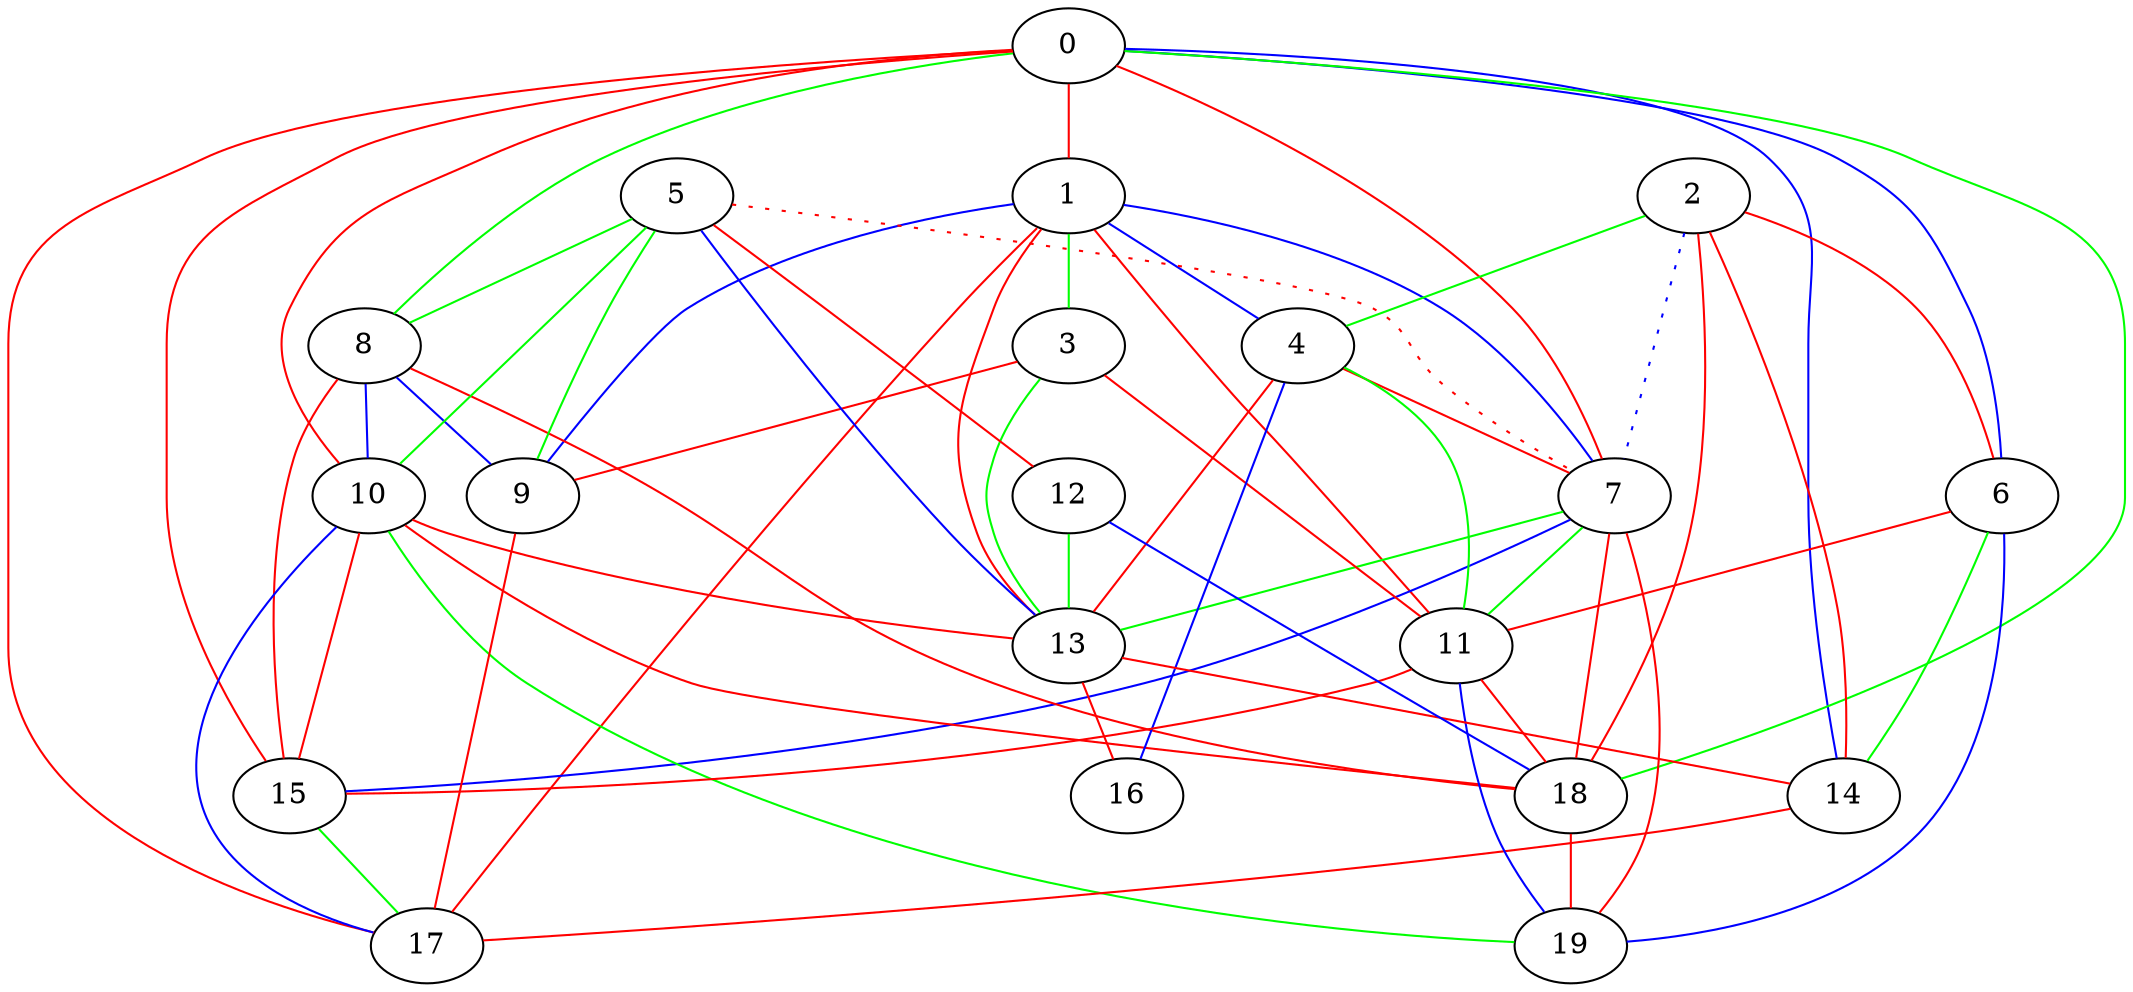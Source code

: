 graph G{
0--1 [color=red];
0--6 [color=blue];
0--7 [color=red];
0--8 [color=green];
0--10 [color=red];
0--14 [color=blue];
0--15 [color=red];
0--17 [color=red];
0--18 [color=green];
1--3 [color=green];
1--4 [color=blue];
1--7 [color=blue];
1--9 [color=blue];
1--11 [color=red];
1--13 [color=red];
1--17 [color=red];
2--4 [color=green];
2--6 [color=red];
2--7 [style=dotted,color=blue];
2--14 [color=red];
2--18 [color=red];
3--9 [color=red];
3--11 [color=red];
3--13 [color=green];
4--7 [color=red];
4--11 [color=green];
4--13 [color=red];
4--16 [color=blue];
5--7 [style=dotted,color=red];
5--8 [color=green];
5--9 [color=green];
5--10 [color=green];
5--12 [color=red];
5--13 [color=blue];
6--11 [color=red];
6--14 [color=green];
6--19 [color=blue];
7--11 [color=green];
7--13 [color=green];
7--15 [color=blue];
7--18 [color=red];
7--19 [color=red];
8--9 [color=blue];
8--10 [color=blue];
8--15 [color=red];
8--18 [color=red];
9--17 [color=red];
10--13 [color=red];
10--15 [color=red];
10--17 [color=blue];
10--18 [color=red];
10--19 [color=green];
11--15 [color=red];
11--18 [color=red];
11--19 [color=blue];
12--13 [color=green];
12--18 [color=blue];
13--14 [color=red];
13--16 [color=red];
14--17 [color=red];
15--17 [color=green];
18--19 [color=red];
}